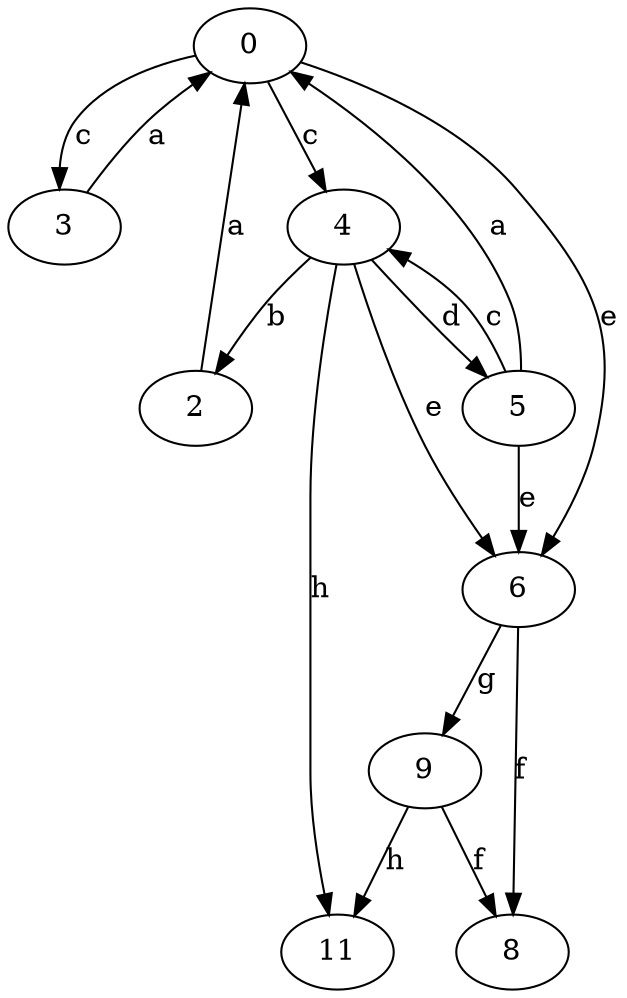 strict digraph  {
0;
2;
3;
4;
5;
6;
8;
9;
11;
0 -> 3  [label=c];
0 -> 4  [label=c];
0 -> 6  [label=e];
2 -> 0  [label=a];
3 -> 0  [label=a];
4 -> 2  [label=b];
4 -> 5  [label=d];
4 -> 6  [label=e];
4 -> 11  [label=h];
5 -> 0  [label=a];
5 -> 4  [label=c];
5 -> 6  [label=e];
6 -> 8  [label=f];
6 -> 9  [label=g];
9 -> 8  [label=f];
9 -> 11  [label=h];
}
